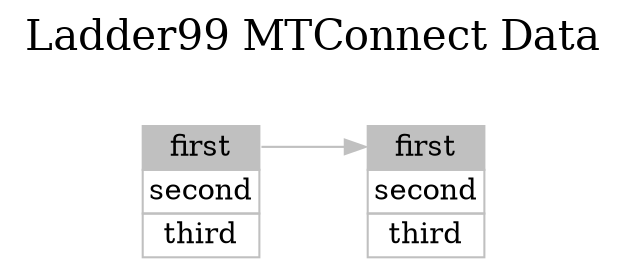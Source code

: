 digraph data {

  // Styles
  graph [ label="Ladder99 MTConnect Data\n "; color=lightgray; ];
  graph [ fontsize=20 ];
  graph [ labelloc=t ];
  graph [ rankdir=LR; ] // left-to-right
  node [ color=gray; fillcolor=white; style=filled ];
  node [ shape=plaintext ];
  edge [ color=gray ];
  edge [ fontsize=12; fontcolor=gray30; ];

  // Entities
  a [label=<<TABLE BORDER="0" CELLBORDER="1" CELLSPACING="0">
                  <TR><TD PORT="c" BGCOLOR="gray">first</TD></TR>
                  <TR><TD PORT="d">second</TD></TR>
                  <TR><TD PORT="e">third</TD></TR>
              </TABLE>>];

  b [label=<<TABLE BORDER="0" CELLBORDER="1" CELLSPACING="0">
                  <TR><TD PORT="c" BGCOLOR="gray">first</TD></TR>
                  <TR><TD PORT="d">second</TD></TR>
                  <TR><TD PORT="e">third</TD></TR>
              </TABLE>>];

  // Edges
  a:c -> b:c;

  // Ranks
}